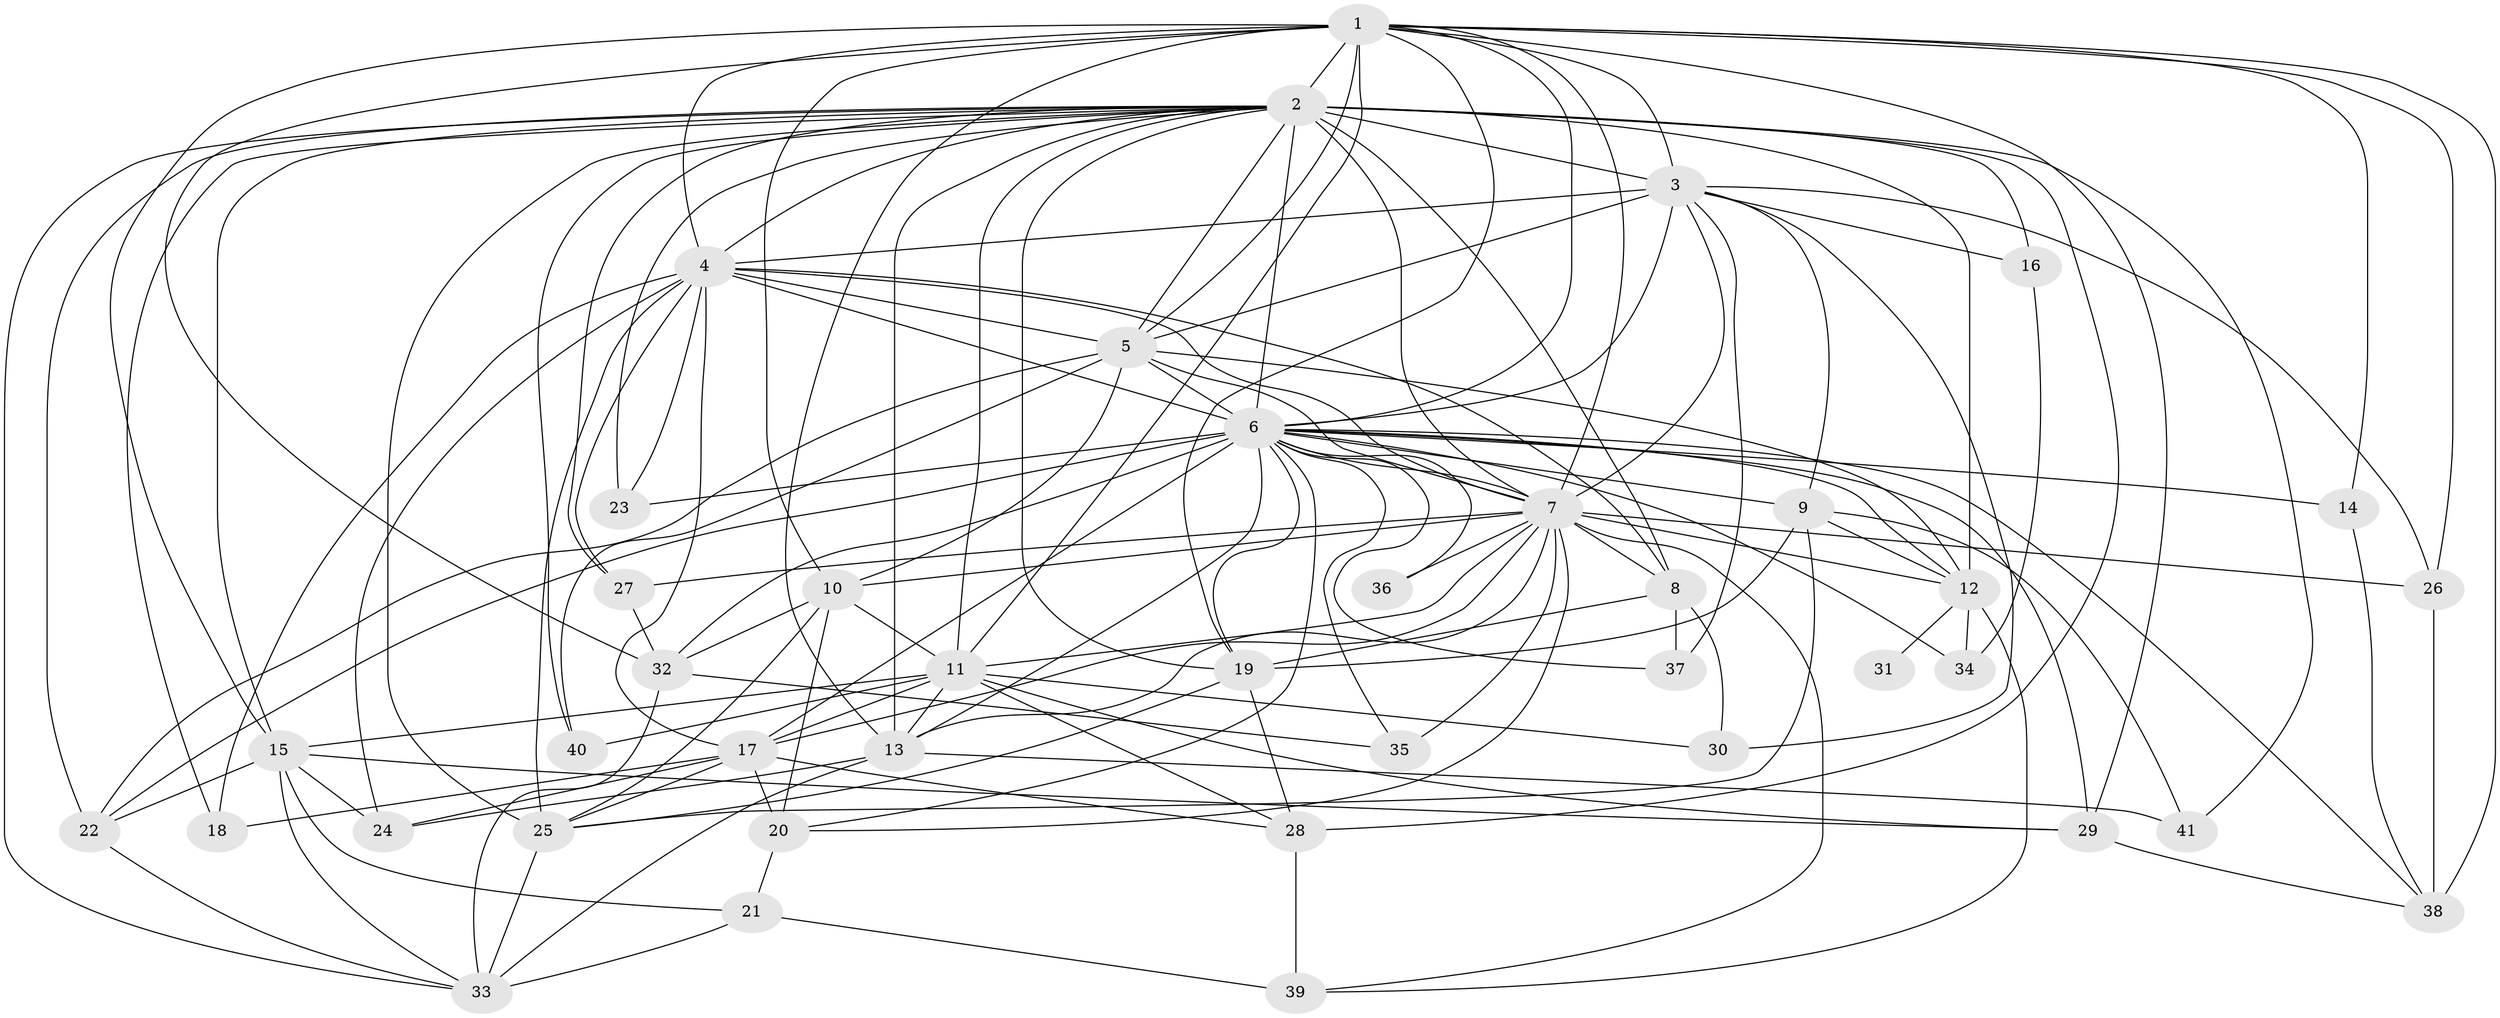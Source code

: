 // original degree distribution, {16: 0.014925373134328358, 33: 0.014925373134328358, 20: 0.007462686567164179, 13: 0.007462686567164179, 25: 0.007462686567164179, 17: 0.007462686567164179, 24: 0.014925373134328358, 3: 0.208955223880597, 4: 0.07462686567164178, 5: 0.06716417910447761, 6: 0.022388059701492536, 2: 0.5223880597014925, 12: 0.007462686567164179, 8: 0.007462686567164179, 7: 0.007462686567164179, 11: 0.007462686567164179}
// Generated by graph-tools (version 1.1) at 2025/49/03/04/25 22:49:39]
// undirected, 41 vertices, 140 edges
graph export_dot {
  node [color=gray90,style=filled];
  1;
  2;
  3;
  4;
  5;
  6;
  7;
  8;
  9;
  10;
  11;
  12;
  13;
  14;
  15;
  16;
  17;
  18;
  19;
  20;
  21;
  22;
  23;
  24;
  25;
  26;
  27;
  28;
  29;
  30;
  31;
  32;
  33;
  34;
  35;
  36;
  37;
  38;
  39;
  40;
  41;
  1 -- 2 [weight=7.0];
  1 -- 3 [weight=3.0];
  1 -- 4 [weight=4.0];
  1 -- 5 [weight=3.0];
  1 -- 6 [weight=2.0];
  1 -- 7 [weight=1.0];
  1 -- 10 [weight=1.0];
  1 -- 11 [weight=1.0];
  1 -- 13 [weight=1.0];
  1 -- 14 [weight=4.0];
  1 -- 15 [weight=2.0];
  1 -- 19 [weight=1.0];
  1 -- 26 [weight=1.0];
  1 -- 29 [weight=1.0];
  1 -- 32 [weight=1.0];
  1 -- 38 [weight=3.0];
  2 -- 3 [weight=4.0];
  2 -- 4 [weight=8.0];
  2 -- 5 [weight=3.0];
  2 -- 6 [weight=5.0];
  2 -- 7 [weight=15.0];
  2 -- 8 [weight=2.0];
  2 -- 11 [weight=2.0];
  2 -- 12 [weight=1.0];
  2 -- 13 [weight=7.0];
  2 -- 15 [weight=1.0];
  2 -- 16 [weight=2.0];
  2 -- 18 [weight=1.0];
  2 -- 19 [weight=1.0];
  2 -- 22 [weight=3.0];
  2 -- 23 [weight=1.0];
  2 -- 25 [weight=1.0];
  2 -- 27 [weight=1.0];
  2 -- 28 [weight=1.0];
  2 -- 33 [weight=1.0];
  2 -- 40 [weight=1.0];
  2 -- 41 [weight=1.0];
  3 -- 4 [weight=2.0];
  3 -- 5 [weight=1.0];
  3 -- 6 [weight=1.0];
  3 -- 7 [weight=1.0];
  3 -- 9 [weight=1.0];
  3 -- 16 [weight=1.0];
  3 -- 26 [weight=1.0];
  3 -- 30 [weight=1.0];
  3 -- 37 [weight=1.0];
  4 -- 5 [weight=3.0];
  4 -- 6 [weight=2.0];
  4 -- 7 [weight=2.0];
  4 -- 8 [weight=1.0];
  4 -- 17 [weight=1.0];
  4 -- 18 [weight=1.0];
  4 -- 23 [weight=1.0];
  4 -- 24 [weight=1.0];
  4 -- 25 [weight=6.0];
  4 -- 27 [weight=1.0];
  5 -- 6 [weight=1.0];
  5 -- 7 [weight=1.0];
  5 -- 10 [weight=1.0];
  5 -- 12 [weight=1.0];
  5 -- 22 [weight=1.0];
  5 -- 40 [weight=1.0];
  6 -- 7 [weight=2.0];
  6 -- 9 [weight=4.0];
  6 -- 12 [weight=1.0];
  6 -- 13 [weight=1.0];
  6 -- 14 [weight=2.0];
  6 -- 17 [weight=1.0];
  6 -- 19 [weight=1.0];
  6 -- 20 [weight=1.0];
  6 -- 22 [weight=1.0];
  6 -- 23 [weight=1.0];
  6 -- 29 [weight=1.0];
  6 -- 32 [weight=1.0];
  6 -- 34 [weight=1.0];
  6 -- 35 [weight=1.0];
  6 -- 36 [weight=1.0];
  6 -- 37 [weight=1.0];
  6 -- 38 [weight=1.0];
  7 -- 8 [weight=1.0];
  7 -- 10 [weight=1.0];
  7 -- 11 [weight=3.0];
  7 -- 12 [weight=1.0];
  7 -- 13 [weight=2.0];
  7 -- 17 [weight=1.0];
  7 -- 20 [weight=1.0];
  7 -- 26 [weight=1.0];
  7 -- 27 [weight=1.0];
  7 -- 35 [weight=1.0];
  7 -- 36 [weight=1.0];
  7 -- 39 [weight=1.0];
  8 -- 19 [weight=1.0];
  8 -- 30 [weight=2.0];
  8 -- 37 [weight=1.0];
  9 -- 12 [weight=1.0];
  9 -- 19 [weight=1.0];
  9 -- 25 [weight=1.0];
  9 -- 41 [weight=2.0];
  10 -- 11 [weight=1.0];
  10 -- 20 [weight=2.0];
  10 -- 25 [weight=1.0];
  10 -- 32 [weight=1.0];
  11 -- 13 [weight=2.0];
  11 -- 15 [weight=1.0];
  11 -- 17 [weight=1.0];
  11 -- 28 [weight=1.0];
  11 -- 29 [weight=1.0];
  11 -- 30 [weight=1.0];
  11 -- 40 [weight=1.0];
  12 -- 31 [weight=1.0];
  12 -- 34 [weight=1.0];
  12 -- 39 [weight=1.0];
  13 -- 24 [weight=1.0];
  13 -- 33 [weight=1.0];
  13 -- 41 [weight=1.0];
  14 -- 38 [weight=1.0];
  15 -- 21 [weight=1.0];
  15 -- 22 [weight=1.0];
  15 -- 24 [weight=2.0];
  15 -- 29 [weight=1.0];
  15 -- 33 [weight=1.0];
  16 -- 34 [weight=1.0];
  17 -- 18 [weight=1.0];
  17 -- 20 [weight=3.0];
  17 -- 24 [weight=1.0];
  17 -- 25 [weight=1.0];
  17 -- 28 [weight=1.0];
  19 -- 25 [weight=1.0];
  19 -- 28 [weight=1.0];
  20 -- 21 [weight=1.0];
  21 -- 33 [weight=1.0];
  21 -- 39 [weight=1.0];
  22 -- 33 [weight=1.0];
  25 -- 33 [weight=1.0];
  26 -- 38 [weight=1.0];
  27 -- 32 [weight=3.0];
  28 -- 39 [weight=2.0];
  29 -- 38 [weight=1.0];
  32 -- 33 [weight=1.0];
  32 -- 35 [weight=2.0];
}
